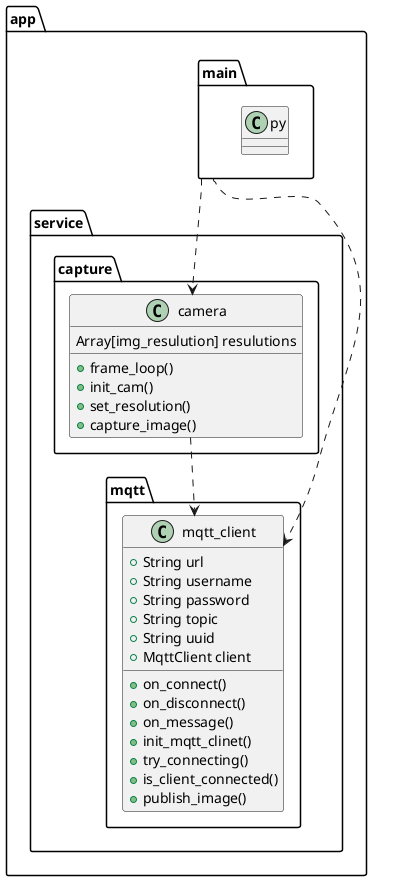 @startuml

package app {
class main.py
}

package app.service.capture{
class camera{
  Array[img_resulution] resulutions
  + frame_loop()
  + init_cam()
  + set_resolution()
  + capture_image()
  }
  main ..> camera
  camera ..> app.service.mqtt.mqtt_client

}

package app.service.mqtt{
class mqtt_client{
  + String url
  + String username
  + String password
  + String topic
  + String uuid
  + MqttClient client

  + on_connect()
  + on_disconnect()
  + on_message()
  + init_mqtt_clinet()
  + try_connecting()
  + is_client_connected()
  + publish_image()
  }
  main ..> mqtt_client
}

@enduml